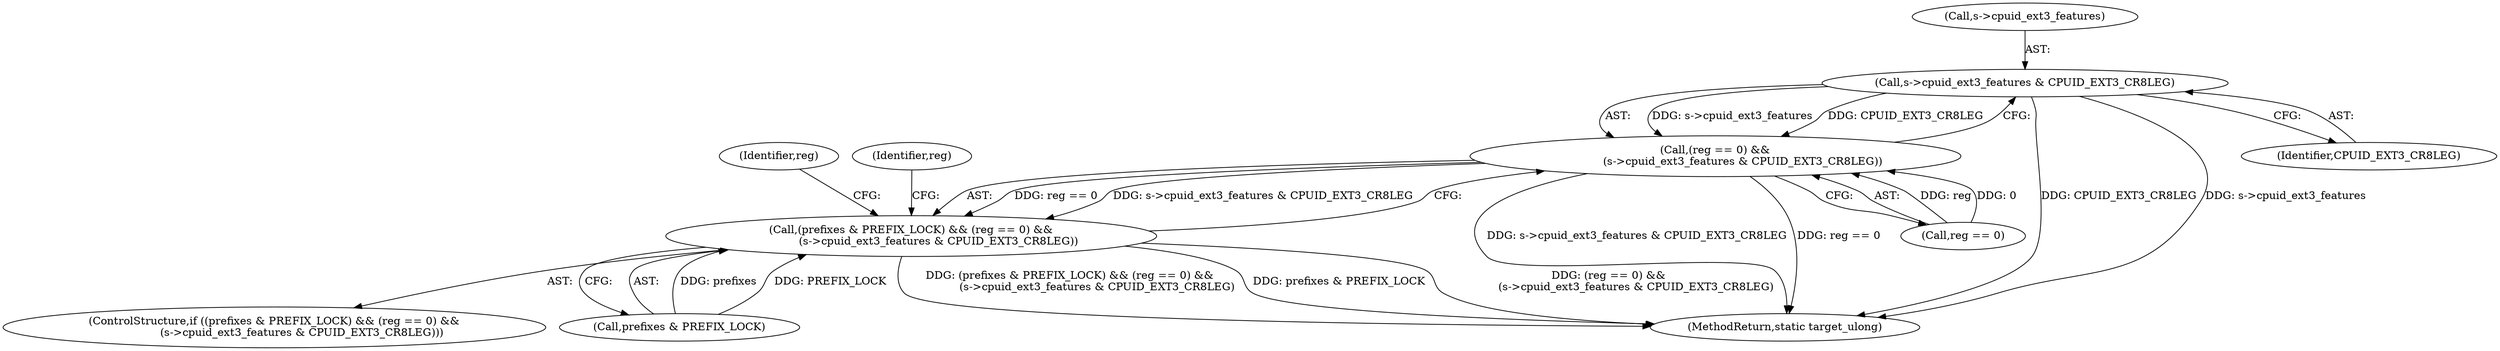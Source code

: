 digraph "0_qemu_30663fd26c0307e414622c7a8607fbc04f92ec14@pointer" {
"1010842" [label="(Call,s->cpuid_ext3_features & CPUID_EXT3_CR8LEG)"];
"1010838" [label="(Call,(reg == 0) &&\n                (s->cpuid_ext3_features & CPUID_EXT3_CR8LEG))"];
"1010834" [label="(Call,(prefixes & PREFIX_LOCK) && (reg == 0) &&\n                (s->cpuid_ext3_features & CPUID_EXT3_CR8LEG))"];
"1010838" [label="(Call,(reg == 0) &&\n                (s->cpuid_ext3_features & CPUID_EXT3_CR8LEG))"];
"1010834" [label="(Call,(prefixes & PREFIX_LOCK) && (reg == 0) &&\n                (s->cpuid_ext3_features & CPUID_EXT3_CR8LEG))"];
"1011840" [label="(MethodReturn,static target_ulong)"];
"1010843" [label="(Call,s->cpuid_ext3_features)"];
"1010839" [label="(Call,reg == 0)"];
"1010833" [label="(ControlStructure,if ((prefixes & PREFIX_LOCK) && (reg == 0) &&\n                (s->cpuid_ext3_features & CPUID_EXT3_CR8LEG)))"];
"1010846" [label="(Identifier,CPUID_EXT3_CR8LEG)"];
"1010835" [label="(Call,prefixes & PREFIX_LOCK)"];
"1010852" [label="(Identifier,reg)"];
"1010849" [label="(Identifier,reg)"];
"1010842" [label="(Call,s->cpuid_ext3_features & CPUID_EXT3_CR8LEG)"];
"1010842" -> "1010838"  [label="AST: "];
"1010842" -> "1010846"  [label="CFG: "];
"1010843" -> "1010842"  [label="AST: "];
"1010846" -> "1010842"  [label="AST: "];
"1010838" -> "1010842"  [label="CFG: "];
"1010842" -> "1011840"  [label="DDG: CPUID_EXT3_CR8LEG"];
"1010842" -> "1011840"  [label="DDG: s->cpuid_ext3_features"];
"1010842" -> "1010838"  [label="DDG: s->cpuid_ext3_features"];
"1010842" -> "1010838"  [label="DDG: CPUID_EXT3_CR8LEG"];
"1010838" -> "1010834"  [label="AST: "];
"1010838" -> "1010839"  [label="CFG: "];
"1010839" -> "1010838"  [label="AST: "];
"1010834" -> "1010838"  [label="CFG: "];
"1010838" -> "1011840"  [label="DDG: s->cpuid_ext3_features & CPUID_EXT3_CR8LEG"];
"1010838" -> "1011840"  [label="DDG: reg == 0"];
"1010838" -> "1010834"  [label="DDG: reg == 0"];
"1010838" -> "1010834"  [label="DDG: s->cpuid_ext3_features & CPUID_EXT3_CR8LEG"];
"1010839" -> "1010838"  [label="DDG: reg"];
"1010839" -> "1010838"  [label="DDG: 0"];
"1010834" -> "1010833"  [label="AST: "];
"1010834" -> "1010835"  [label="CFG: "];
"1010835" -> "1010834"  [label="AST: "];
"1010849" -> "1010834"  [label="CFG: "];
"1010852" -> "1010834"  [label="CFG: "];
"1010834" -> "1011840"  [label="DDG: (prefixes & PREFIX_LOCK) && (reg == 0) &&\n                (s->cpuid_ext3_features & CPUID_EXT3_CR8LEG)"];
"1010834" -> "1011840"  [label="DDG: prefixes & PREFIX_LOCK"];
"1010834" -> "1011840"  [label="DDG: (reg == 0) &&\n                (s->cpuid_ext3_features & CPUID_EXT3_CR8LEG)"];
"1010835" -> "1010834"  [label="DDG: prefixes"];
"1010835" -> "1010834"  [label="DDG: PREFIX_LOCK"];
}
